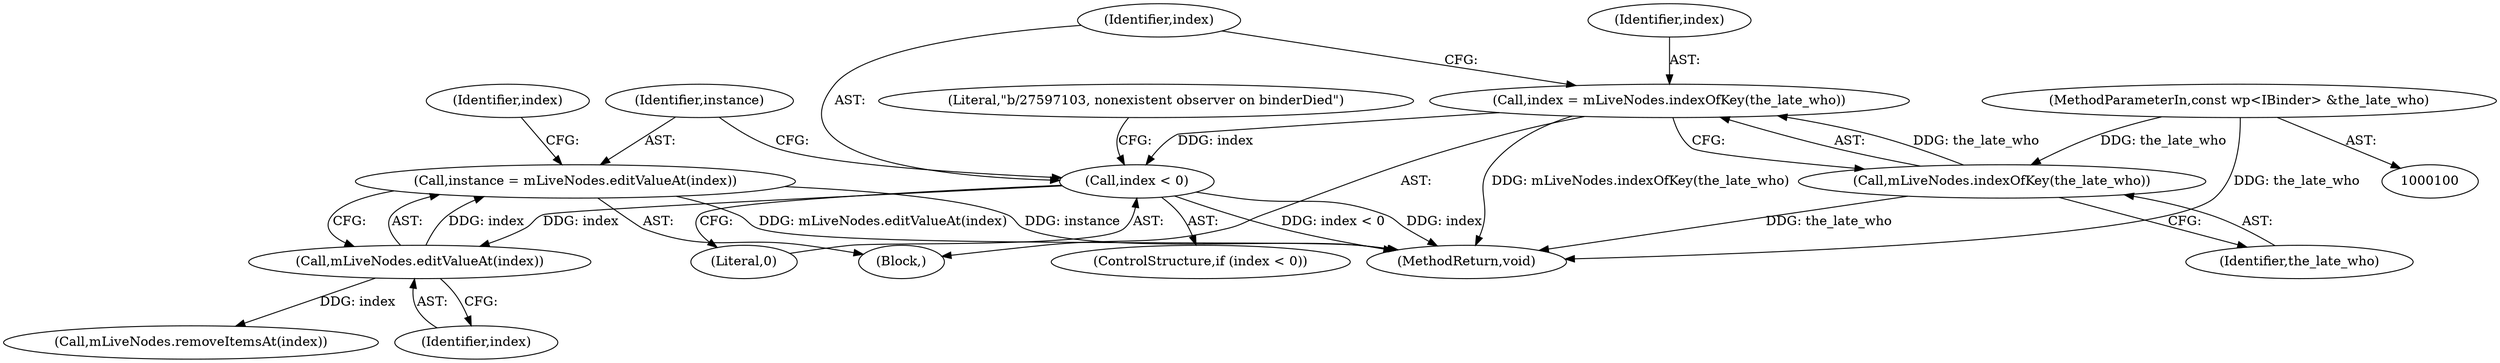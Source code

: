 digraph "0_Android_f9ed2fe6d61259e779a37d4c2d7edb33a1c1f8ba_0@pointer" {
"1000122" [label="(Call,instance = mLiveNodes.editValueAt(index))"];
"1000124" [label="(Call,mLiveNodes.editValueAt(index))"];
"1000112" [label="(Call,index < 0)"];
"1000107" [label="(Call,index = mLiveNodes.indexOfKey(the_late_who))"];
"1000109" [label="(Call,mLiveNodes.indexOfKey(the_late_who))"];
"1000101" [label="(MethodParameterIn,const wp<IBinder> &the_late_who)"];
"1000108" [label="(Identifier,index)"];
"1000142" [label="(MethodReturn,void)"];
"1000104" [label="(Block,)"];
"1000112" [label="(Call,index < 0)"];
"1000114" [label="(Literal,0)"];
"1000117" [label="(Literal,\"b/27597103, nonexistent observer on binderDied\")"];
"1000101" [label="(MethodParameterIn,const wp<IBinder> &the_late_who)"];
"1000126" [label="(Call,mLiveNodes.removeItemsAt(index))"];
"1000123" [label="(Identifier,instance)"];
"1000122" [label="(Call,instance = mLiveNodes.editValueAt(index))"];
"1000124" [label="(Call,mLiveNodes.editValueAt(index))"];
"1000111" [label="(ControlStructure,if (index < 0))"];
"1000109" [label="(Call,mLiveNodes.indexOfKey(the_late_who))"];
"1000110" [label="(Identifier,the_late_who)"];
"1000107" [label="(Call,index = mLiveNodes.indexOfKey(the_late_who))"];
"1000127" [label="(Identifier,index)"];
"1000125" [label="(Identifier,index)"];
"1000113" [label="(Identifier,index)"];
"1000122" -> "1000104"  [label="AST: "];
"1000122" -> "1000124"  [label="CFG: "];
"1000123" -> "1000122"  [label="AST: "];
"1000124" -> "1000122"  [label="AST: "];
"1000127" -> "1000122"  [label="CFG: "];
"1000122" -> "1000142"  [label="DDG: mLiveNodes.editValueAt(index)"];
"1000122" -> "1000142"  [label="DDG: instance"];
"1000124" -> "1000122"  [label="DDG: index"];
"1000124" -> "1000125"  [label="CFG: "];
"1000125" -> "1000124"  [label="AST: "];
"1000112" -> "1000124"  [label="DDG: index"];
"1000124" -> "1000126"  [label="DDG: index"];
"1000112" -> "1000111"  [label="AST: "];
"1000112" -> "1000114"  [label="CFG: "];
"1000113" -> "1000112"  [label="AST: "];
"1000114" -> "1000112"  [label="AST: "];
"1000117" -> "1000112"  [label="CFG: "];
"1000123" -> "1000112"  [label="CFG: "];
"1000112" -> "1000142"  [label="DDG: index < 0"];
"1000112" -> "1000142"  [label="DDG: index"];
"1000107" -> "1000112"  [label="DDG: index"];
"1000107" -> "1000104"  [label="AST: "];
"1000107" -> "1000109"  [label="CFG: "];
"1000108" -> "1000107"  [label="AST: "];
"1000109" -> "1000107"  [label="AST: "];
"1000113" -> "1000107"  [label="CFG: "];
"1000107" -> "1000142"  [label="DDG: mLiveNodes.indexOfKey(the_late_who)"];
"1000109" -> "1000107"  [label="DDG: the_late_who"];
"1000109" -> "1000110"  [label="CFG: "];
"1000110" -> "1000109"  [label="AST: "];
"1000109" -> "1000142"  [label="DDG: the_late_who"];
"1000101" -> "1000109"  [label="DDG: the_late_who"];
"1000101" -> "1000100"  [label="AST: "];
"1000101" -> "1000142"  [label="DDG: the_late_who"];
}

